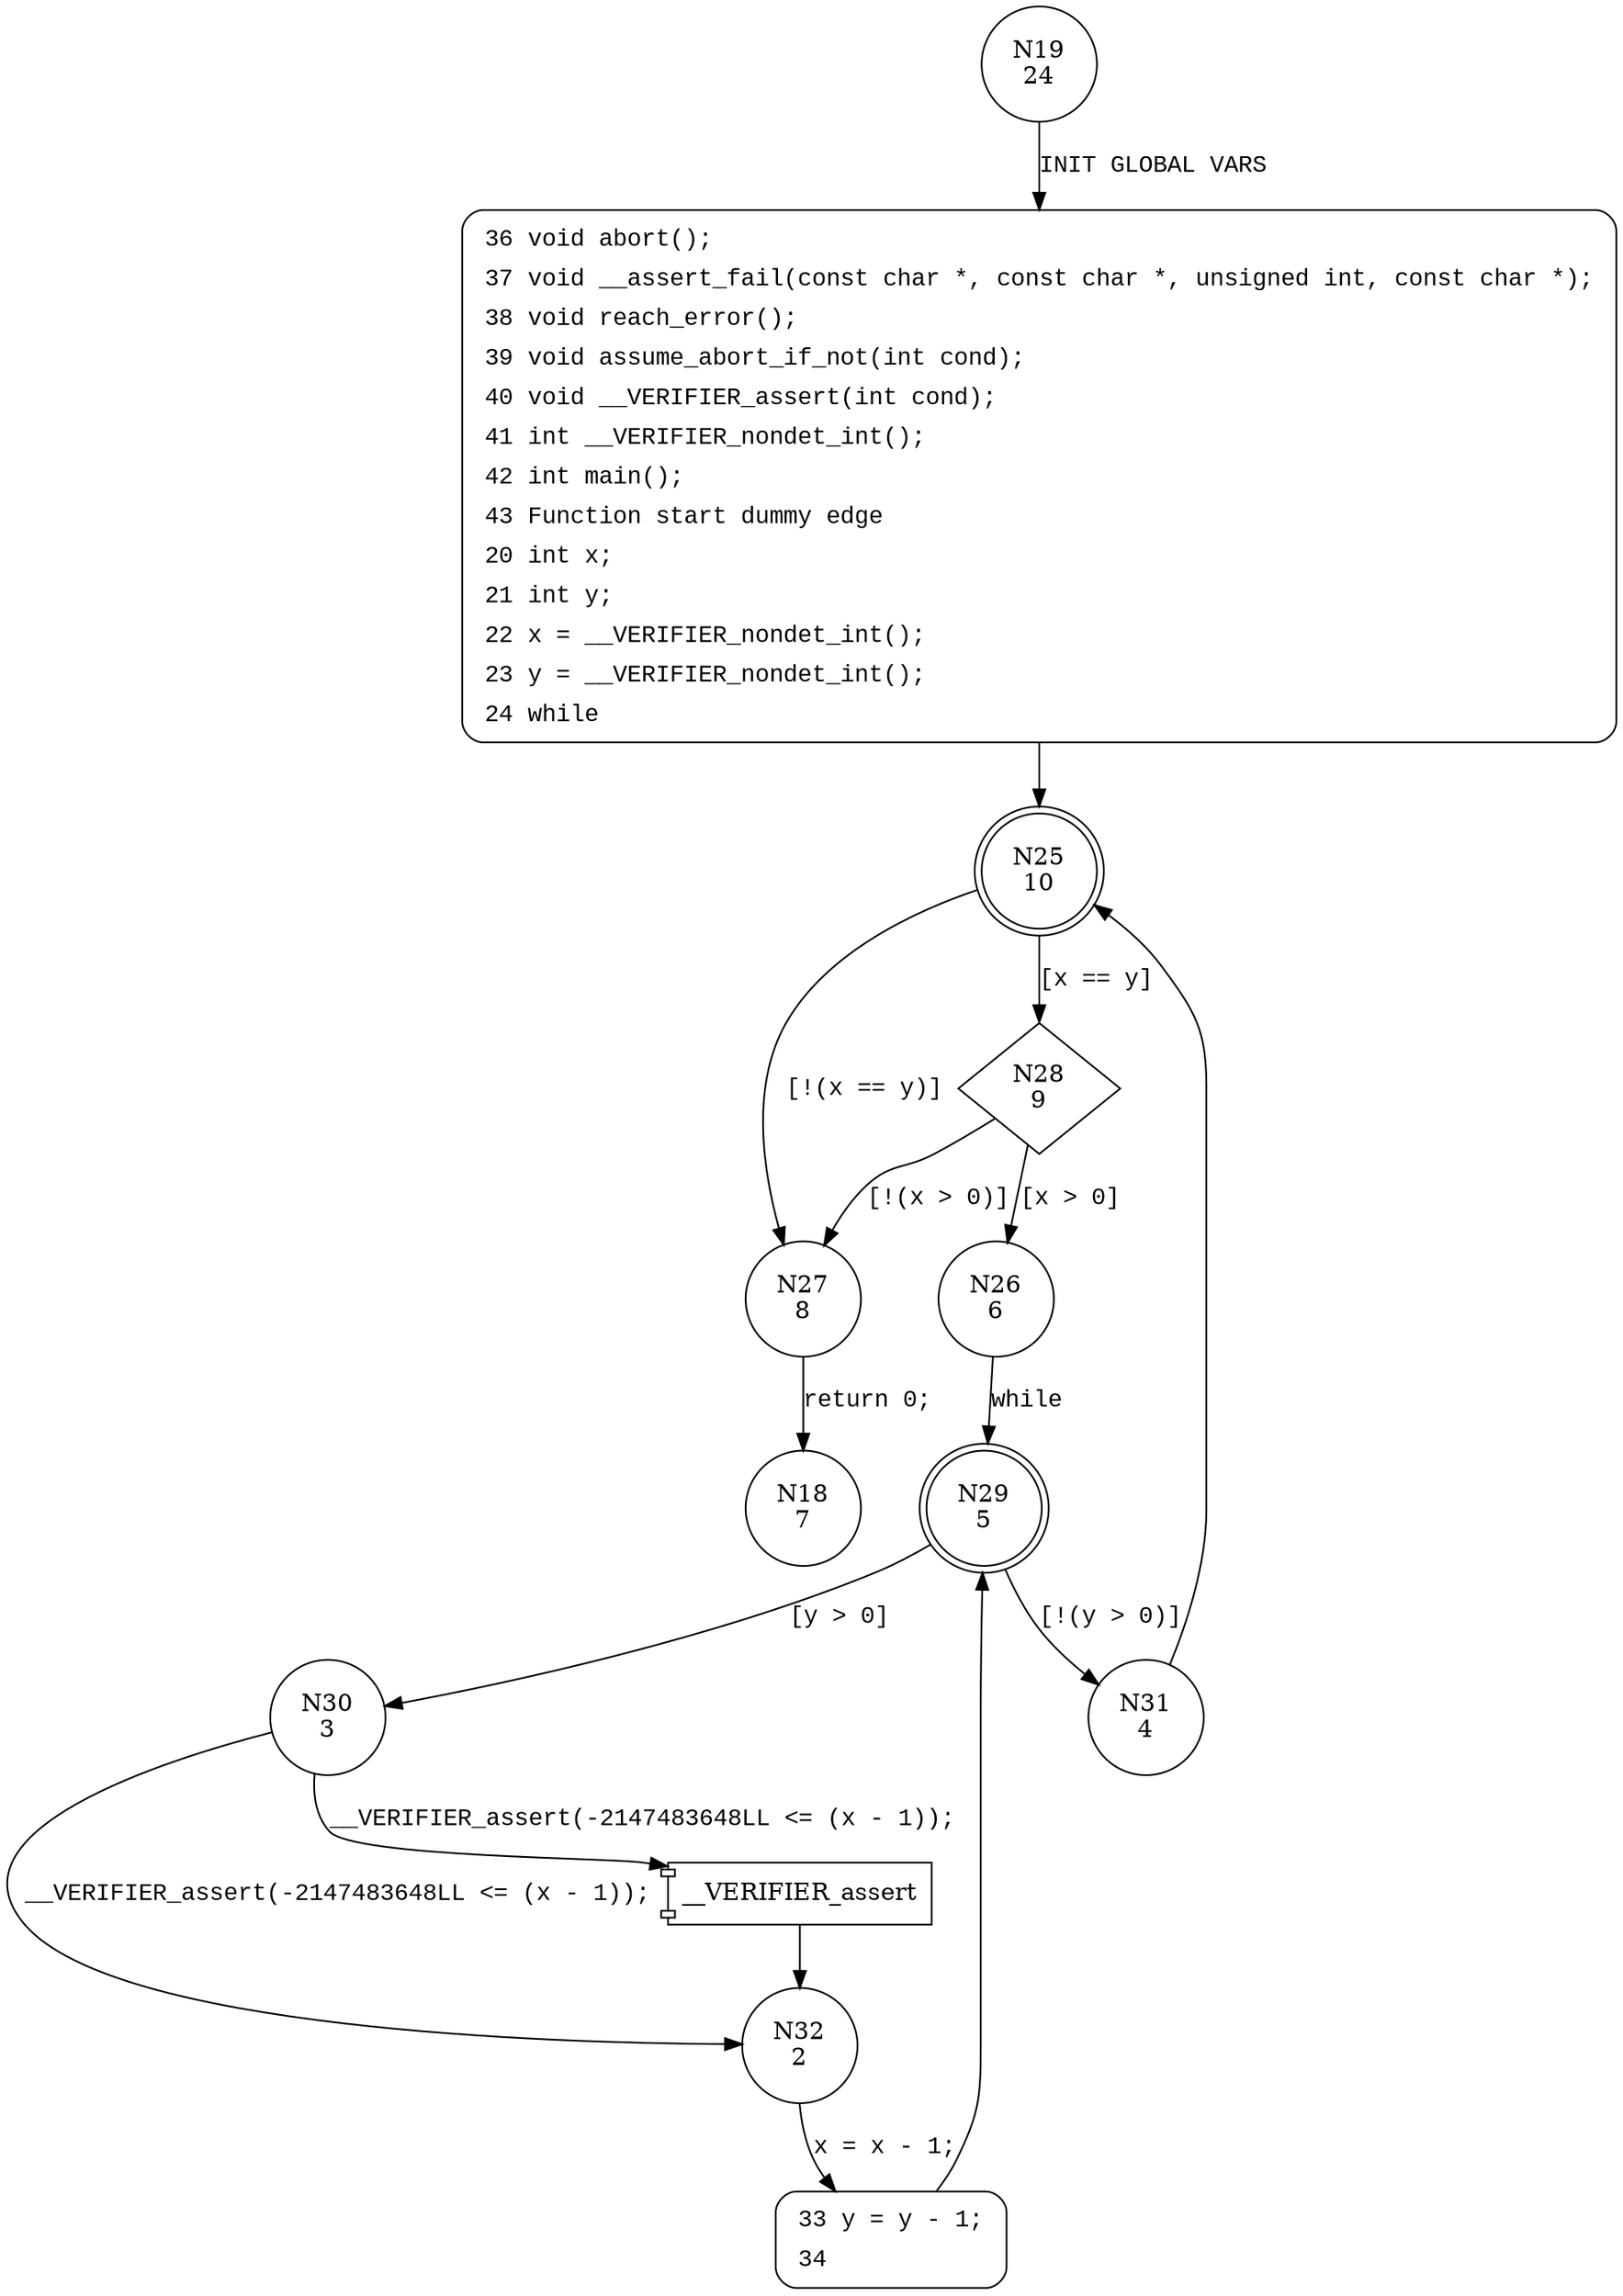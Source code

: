 digraph main {
19 [shape="circle" label="N19\n24"]
36 [shape="circle" label="N36\n23"]
25 [shape="doublecircle" label="N25\n10"]
28 [shape="diamond" label="N28\n9"]
27 [shape="circle" label="N27\n8"]
18 [shape="circle" label="N18\n7"]
26 [shape="circle" label="N26\n6"]
29 [shape="doublecircle" label="N29\n5"]
30 [shape="circle" label="N30\n3"]
31 [shape="circle" label="N31\n4"]
32 [shape="circle" label="N32\n2"]
33 [shape="circle" label="N33\n1"]
36 [style="filled,bold" penwidth="1" fillcolor="white" fontname="Courier New" shape="Mrecord" label=<<table border="0" cellborder="0" cellpadding="3" bgcolor="white"><tr><td align="right">36</td><td align="left">void abort();</td></tr><tr><td align="right">37</td><td align="left">void __assert_fail(const char *, const char *, unsigned int, const char *);</td></tr><tr><td align="right">38</td><td align="left">void reach_error();</td></tr><tr><td align="right">39</td><td align="left">void assume_abort_if_not(int cond);</td></tr><tr><td align="right">40</td><td align="left">void __VERIFIER_assert(int cond);</td></tr><tr><td align="right">41</td><td align="left">int __VERIFIER_nondet_int();</td></tr><tr><td align="right">42</td><td align="left">int main();</td></tr><tr><td align="right">43</td><td align="left">Function start dummy edge</td></tr><tr><td align="right">20</td><td align="left">int x;</td></tr><tr><td align="right">21</td><td align="left">int y;</td></tr><tr><td align="right">22</td><td align="left">x = __VERIFIER_nondet_int();</td></tr><tr><td align="right">23</td><td align="left">y = __VERIFIER_nondet_int();</td></tr><tr><td align="right">24</td><td align="left">while</td></tr></table>>]
36 -> 25[label=""]
33 [style="filled,bold" penwidth="1" fillcolor="white" fontname="Courier New" shape="Mrecord" label=<<table border="0" cellborder="0" cellpadding="3" bgcolor="white"><tr><td align="right">33</td><td align="left">y = y - 1;</td></tr><tr><td align="right">34</td><td align="left"></td></tr></table>>]
33 -> 29[label=""]
19 -> 36 [label="INIT GLOBAL VARS" fontname="Courier New"]
25 -> 28 [label="[x == y]" fontname="Courier New"]
25 -> 27 [label="[!(x == y)]" fontname="Courier New"]
27 -> 18 [label="return 0;" fontname="Courier New"]
28 -> 26 [label="[x > 0]" fontname="Courier New"]
28 -> 27 [label="[!(x > 0)]" fontname="Courier New"]
29 -> 30 [label="[y > 0]" fontname="Courier New"]
29 -> 31 [label="[!(y > 0)]" fontname="Courier New"]
100001 [shape="component" label="__VERIFIER_assert"]
30 -> 100001 [label="__VERIFIER_assert(-2147483648LL <= (x - 1));" fontname="Courier New"]
100001 -> 32 [label="" fontname="Courier New"]
30 -> 32 [label="__VERIFIER_assert(-2147483648LL <= (x - 1));" fontname="Courier New"]
32 -> 33 [label="x = x - 1;" fontname="Courier New"]
26 -> 29 [label="while" fontname="Courier New"]
31 -> 25 [label="" fontname="Courier New"]
}